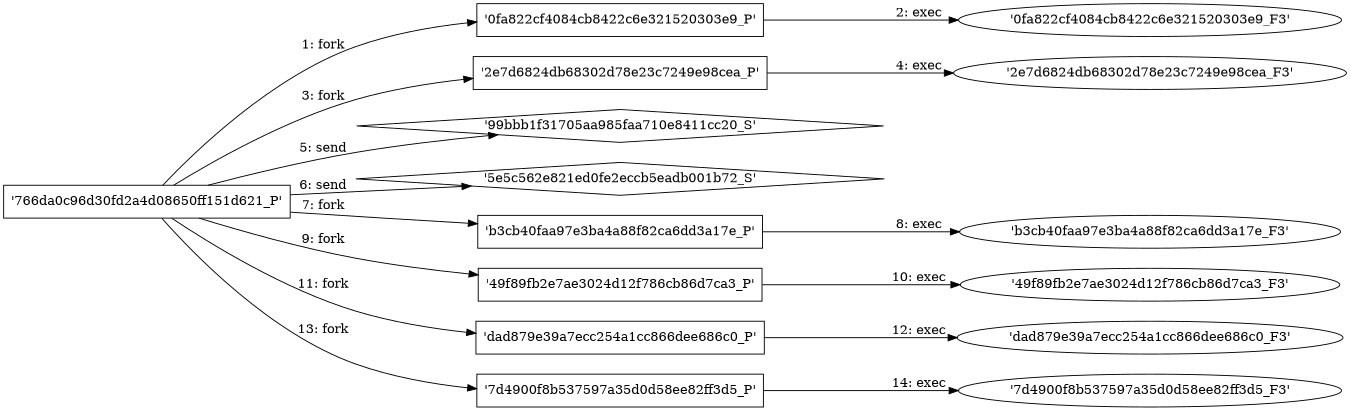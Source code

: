 digraph "D:\Learning\Paper\apt\基于CTI的攻击预警\Dataset\攻击图\ASGfromALLCTI\Threat Roundup for Oct. 26 to Nov. 2.dot" {
rankdir="LR"
size="9"
fixedsize="false"
splines="true"
nodesep=0.3
ranksep=0
fontsize=10
overlap="scalexy"
engine= "neato"
	"'766da0c96d30fd2a4d08650ff151d621_P'" [node_type=Process shape=box]
	"'0fa822cf4084cb8422c6e321520303e9_P'" [node_type=Process shape=box]
	"'766da0c96d30fd2a4d08650ff151d621_P'" -> "'0fa822cf4084cb8422c6e321520303e9_P'" [label="1: fork"]
	"'0fa822cf4084cb8422c6e321520303e9_P'" [node_type=Process shape=box]
	"'0fa822cf4084cb8422c6e321520303e9_F3'" [node_type=File shape=ellipse]
	"'0fa822cf4084cb8422c6e321520303e9_P'" -> "'0fa822cf4084cb8422c6e321520303e9_F3'" [label="2: exec"]
	"'766da0c96d30fd2a4d08650ff151d621_P'" [node_type=Process shape=box]
	"'2e7d6824db68302d78e23c7249e98cea_P'" [node_type=Process shape=box]
	"'766da0c96d30fd2a4d08650ff151d621_P'" -> "'2e7d6824db68302d78e23c7249e98cea_P'" [label="3: fork"]
	"'2e7d6824db68302d78e23c7249e98cea_P'" [node_type=Process shape=box]
	"'2e7d6824db68302d78e23c7249e98cea_F3'" [node_type=File shape=ellipse]
	"'2e7d6824db68302d78e23c7249e98cea_P'" -> "'2e7d6824db68302d78e23c7249e98cea_F3'" [label="4: exec"]
	"'99bbb1f31705aa985faa710e8411cc20_S'" [node_type=Socket shape=diamond]
	"'766da0c96d30fd2a4d08650ff151d621_P'" [node_type=Process shape=box]
	"'766da0c96d30fd2a4d08650ff151d621_P'" -> "'99bbb1f31705aa985faa710e8411cc20_S'" [label="5: send"]
	"'5e5c562e821ed0fe2eccb5eadb001b72_S'" [node_type=Socket shape=diamond]
	"'766da0c96d30fd2a4d08650ff151d621_P'" [node_type=Process shape=box]
	"'766da0c96d30fd2a4d08650ff151d621_P'" -> "'5e5c562e821ed0fe2eccb5eadb001b72_S'" [label="6: send"]
	"'766da0c96d30fd2a4d08650ff151d621_P'" [node_type=Process shape=box]
	"'b3cb40faa97e3ba4a88f82ca6dd3a17e_P'" [node_type=Process shape=box]
	"'766da0c96d30fd2a4d08650ff151d621_P'" -> "'b3cb40faa97e3ba4a88f82ca6dd3a17e_P'" [label="7: fork"]
	"'b3cb40faa97e3ba4a88f82ca6dd3a17e_P'" [node_type=Process shape=box]
	"'b3cb40faa97e3ba4a88f82ca6dd3a17e_F3'" [node_type=File shape=ellipse]
	"'b3cb40faa97e3ba4a88f82ca6dd3a17e_P'" -> "'b3cb40faa97e3ba4a88f82ca6dd3a17e_F3'" [label="8: exec"]
	"'766da0c96d30fd2a4d08650ff151d621_P'" [node_type=Process shape=box]
	"'49f89fb2e7ae3024d12f786cb86d7ca3_P'" [node_type=Process shape=box]
	"'766da0c96d30fd2a4d08650ff151d621_P'" -> "'49f89fb2e7ae3024d12f786cb86d7ca3_P'" [label="9: fork"]
	"'49f89fb2e7ae3024d12f786cb86d7ca3_P'" [node_type=Process shape=box]
	"'49f89fb2e7ae3024d12f786cb86d7ca3_F3'" [node_type=File shape=ellipse]
	"'49f89fb2e7ae3024d12f786cb86d7ca3_P'" -> "'49f89fb2e7ae3024d12f786cb86d7ca3_F3'" [label="10: exec"]
	"'766da0c96d30fd2a4d08650ff151d621_P'" [node_type=Process shape=box]
	"'dad879e39a7ecc254a1cc866dee686c0_P'" [node_type=Process shape=box]
	"'766da0c96d30fd2a4d08650ff151d621_P'" -> "'dad879e39a7ecc254a1cc866dee686c0_P'" [label="11: fork"]
	"'dad879e39a7ecc254a1cc866dee686c0_P'" [node_type=Process shape=box]
	"'dad879e39a7ecc254a1cc866dee686c0_F3'" [node_type=File shape=ellipse]
	"'dad879e39a7ecc254a1cc866dee686c0_P'" -> "'dad879e39a7ecc254a1cc866dee686c0_F3'" [label="12: exec"]
	"'766da0c96d30fd2a4d08650ff151d621_P'" [node_type=Process shape=box]
	"'7d4900f8b537597a35d0d58ee82ff3d5_P'" [node_type=Process shape=box]
	"'766da0c96d30fd2a4d08650ff151d621_P'" -> "'7d4900f8b537597a35d0d58ee82ff3d5_P'" [label="13: fork"]
	"'7d4900f8b537597a35d0d58ee82ff3d5_P'" [node_type=Process shape=box]
	"'7d4900f8b537597a35d0d58ee82ff3d5_F3'" [node_type=File shape=ellipse]
	"'7d4900f8b537597a35d0d58ee82ff3d5_P'" -> "'7d4900f8b537597a35d0d58ee82ff3d5_F3'" [label="14: exec"]
}

